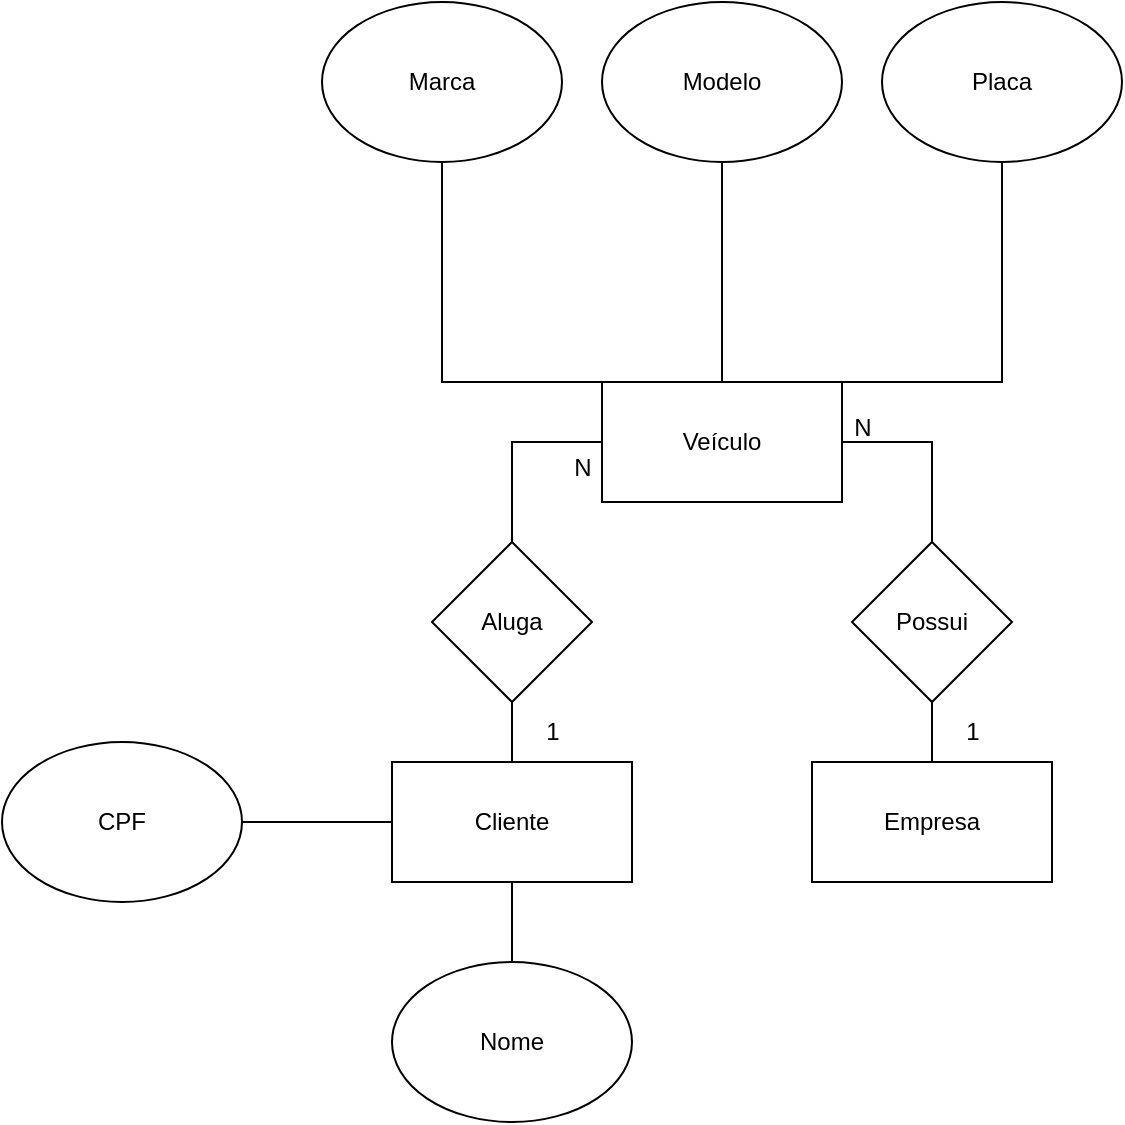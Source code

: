 <mxfile version="21.6.5" type="device">
  <diagram name="Página-1" id="57hUWI0VvKNIp6Ko-otC">
    <mxGraphModel dx="792" dy="737" grid="1" gridSize="10" guides="1" tooltips="1" connect="1" arrows="1" fold="1" page="1" pageScale="1" pageWidth="827" pageHeight="1169" math="0" shadow="0">
      <root>
        <mxCell id="0" />
        <mxCell id="1" parent="0" />
        <mxCell id="qwwt_TusGc7swNWHIwxe-1" value="Empresa" style="rounded=0;whiteSpace=wrap;html=1;" vertex="1" parent="1">
          <mxGeometry x="455" y="390" width="120" height="60" as="geometry" />
        </mxCell>
        <mxCell id="qwwt_TusGc7swNWHIwxe-20" style="edgeStyle=orthogonalEdgeStyle;rounded=0;orthogonalLoop=1;jettySize=auto;html=1;endArrow=none;endFill=0;" edge="1" parent="1" source="qwwt_TusGc7swNWHIwxe-2" target="qwwt_TusGc7swNWHIwxe-19">
          <mxGeometry relative="1" as="geometry" />
        </mxCell>
        <mxCell id="qwwt_TusGc7swNWHIwxe-22" style="edgeStyle=orthogonalEdgeStyle;rounded=0;orthogonalLoop=1;jettySize=auto;html=1;entryX=0.5;entryY=0;entryDx=0;entryDy=0;endArrow=none;endFill=0;" edge="1" parent="1" source="qwwt_TusGc7swNWHIwxe-2" target="qwwt_TusGc7swNWHIwxe-18">
          <mxGeometry relative="1" as="geometry" />
        </mxCell>
        <mxCell id="qwwt_TusGc7swNWHIwxe-2" value="Veículo" style="rounded=0;whiteSpace=wrap;html=1;" vertex="1" parent="1">
          <mxGeometry x="350" y="200" width="120" height="60" as="geometry" />
        </mxCell>
        <mxCell id="qwwt_TusGc7swNWHIwxe-17" style="edgeStyle=orthogonalEdgeStyle;rounded=0;orthogonalLoop=1;jettySize=auto;html=1;entryX=0;entryY=0;entryDx=0;entryDy=0;endArrow=none;endFill=0;" edge="1" parent="1" source="qwwt_TusGc7swNWHIwxe-3" target="qwwt_TusGc7swNWHIwxe-2">
          <mxGeometry relative="1" as="geometry">
            <Array as="points">
              <mxPoint x="270" y="200" />
            </Array>
          </mxGeometry>
        </mxCell>
        <mxCell id="qwwt_TusGc7swNWHIwxe-3" value="Marca" style="ellipse;whiteSpace=wrap;html=1;" vertex="1" parent="1">
          <mxGeometry x="210" y="10" width="120" height="80" as="geometry" />
        </mxCell>
        <mxCell id="qwwt_TusGc7swNWHIwxe-7" style="edgeStyle=orthogonalEdgeStyle;rounded=0;orthogonalLoop=1;jettySize=auto;html=1;entryX=0.5;entryY=0;entryDx=0;entryDy=0;endArrow=none;endFill=0;" edge="1" parent="1" source="qwwt_TusGc7swNWHIwxe-4" target="qwwt_TusGc7swNWHIwxe-2">
          <mxGeometry relative="1" as="geometry" />
        </mxCell>
        <mxCell id="qwwt_TusGc7swNWHIwxe-4" value="Modelo" style="ellipse;whiteSpace=wrap;html=1;" vertex="1" parent="1">
          <mxGeometry x="350" y="10" width="120" height="80" as="geometry" />
        </mxCell>
        <mxCell id="qwwt_TusGc7swNWHIwxe-16" style="edgeStyle=orthogonalEdgeStyle;rounded=0;orthogonalLoop=1;jettySize=auto;html=1;entryX=1;entryY=0;entryDx=0;entryDy=0;endArrow=none;endFill=0;" edge="1" parent="1" source="qwwt_TusGc7swNWHIwxe-5" target="qwwt_TusGc7swNWHIwxe-2">
          <mxGeometry relative="1" as="geometry">
            <Array as="points">
              <mxPoint x="550" y="200" />
            </Array>
          </mxGeometry>
        </mxCell>
        <mxCell id="qwwt_TusGc7swNWHIwxe-5" value="Placa" style="ellipse;whiteSpace=wrap;html=1;" vertex="1" parent="1">
          <mxGeometry x="490" y="10" width="120" height="80" as="geometry" />
        </mxCell>
        <mxCell id="qwwt_TusGc7swNWHIwxe-10" value="Cliente" style="rounded=0;whiteSpace=wrap;html=1;" vertex="1" parent="1">
          <mxGeometry x="245" y="390" width="120" height="60" as="geometry" />
        </mxCell>
        <mxCell id="qwwt_TusGc7swNWHIwxe-15" style="edgeStyle=orthogonalEdgeStyle;rounded=0;orthogonalLoop=1;jettySize=auto;html=1;entryX=0;entryY=0.5;entryDx=0;entryDy=0;endArrow=none;endFill=0;" edge="1" parent="1" source="qwwt_TusGc7swNWHIwxe-12" target="qwwt_TusGc7swNWHIwxe-10">
          <mxGeometry relative="1" as="geometry" />
        </mxCell>
        <mxCell id="qwwt_TusGc7swNWHIwxe-12" value="CPF" style="ellipse;whiteSpace=wrap;html=1;" vertex="1" parent="1">
          <mxGeometry x="50" y="380" width="120" height="80" as="geometry" />
        </mxCell>
        <mxCell id="qwwt_TusGc7swNWHIwxe-14" style="edgeStyle=orthogonalEdgeStyle;rounded=0;orthogonalLoop=1;jettySize=auto;html=1;entryX=0.5;entryY=1;entryDx=0;entryDy=0;endArrow=none;endFill=0;" edge="1" parent="1" source="qwwt_TusGc7swNWHIwxe-13" target="qwwt_TusGc7swNWHIwxe-10">
          <mxGeometry relative="1" as="geometry" />
        </mxCell>
        <mxCell id="qwwt_TusGc7swNWHIwxe-13" value="Nome" style="ellipse;whiteSpace=wrap;html=1;" vertex="1" parent="1">
          <mxGeometry x="245" y="490" width="120" height="80" as="geometry" />
        </mxCell>
        <mxCell id="qwwt_TusGc7swNWHIwxe-23" style="edgeStyle=orthogonalEdgeStyle;rounded=0;orthogonalLoop=1;jettySize=auto;html=1;entryX=0.5;entryY=0;entryDx=0;entryDy=0;endArrow=none;endFill=0;" edge="1" parent="1" source="qwwt_TusGc7swNWHIwxe-18" target="qwwt_TusGc7swNWHIwxe-10">
          <mxGeometry relative="1" as="geometry" />
        </mxCell>
        <mxCell id="qwwt_TusGc7swNWHIwxe-18" value="Aluga" style="rhombus;whiteSpace=wrap;html=1;" vertex="1" parent="1">
          <mxGeometry x="265" y="280" width="80" height="80" as="geometry" />
        </mxCell>
        <mxCell id="qwwt_TusGc7swNWHIwxe-21" style="edgeStyle=orthogonalEdgeStyle;rounded=0;orthogonalLoop=1;jettySize=auto;html=1;entryX=0.5;entryY=0;entryDx=0;entryDy=0;endArrow=none;endFill=0;" edge="1" parent="1" source="qwwt_TusGc7swNWHIwxe-19" target="qwwt_TusGc7swNWHIwxe-1">
          <mxGeometry relative="1" as="geometry" />
        </mxCell>
        <mxCell id="qwwt_TusGc7swNWHIwxe-19" value="Possui" style="rhombus;whiteSpace=wrap;html=1;" vertex="1" parent="1">
          <mxGeometry x="475" y="280" width="80" height="80" as="geometry" />
        </mxCell>
        <mxCell id="qwwt_TusGc7swNWHIwxe-24" value="1" style="text;html=1;align=center;verticalAlign=middle;resizable=0;points=[];autosize=1;strokeColor=none;fillColor=none;" vertex="1" parent="1">
          <mxGeometry x="520" y="360" width="30" height="30" as="geometry" />
        </mxCell>
        <mxCell id="qwwt_TusGc7swNWHIwxe-25" value="N" style="text;html=1;align=center;verticalAlign=middle;resizable=0;points=[];autosize=1;strokeColor=none;fillColor=none;" vertex="1" parent="1">
          <mxGeometry x="465" y="208" width="30" height="30" as="geometry" />
        </mxCell>
        <mxCell id="qwwt_TusGc7swNWHIwxe-26" value="N" style="text;html=1;align=center;verticalAlign=middle;resizable=0;points=[];autosize=1;strokeColor=none;fillColor=none;" vertex="1" parent="1">
          <mxGeometry x="325" y="228" width="30" height="30" as="geometry" />
        </mxCell>
        <mxCell id="qwwt_TusGc7swNWHIwxe-27" value="1" style="text;html=1;align=center;verticalAlign=middle;resizable=0;points=[];autosize=1;strokeColor=none;fillColor=none;" vertex="1" parent="1">
          <mxGeometry x="310" y="360" width="30" height="30" as="geometry" />
        </mxCell>
      </root>
    </mxGraphModel>
  </diagram>
</mxfile>

